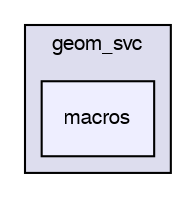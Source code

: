 digraph "/dev/shm/kenichi/update-e1039-doc/e1039-core/packages/geom_svc/macros" {
  bgcolor=transparent;
  compound=true
  node [ fontsize="10", fontname="FreeSans"];
  edge [ labelfontsize="10", labelfontname="FreeSans"];
  subgraph clusterdir_5fde958d0efff8f0c14671d1322e68e9 {
    graph [ bgcolor="#ddddee", pencolor="black", label="geom_svc" fontname="FreeSans", fontsize="10", URL="dir_5fde958d0efff8f0c14671d1322e68e9.html"]
  dir_0dababbb32857453b1a759395b2bff83 [shape=box, label="macros", style="filled", fillcolor="#eeeeff", pencolor="black", URL="dir_0dababbb32857453b1a759395b2bff83.html"];
  }
}
